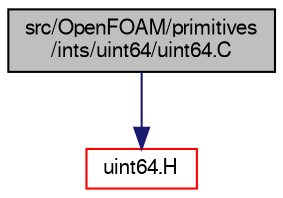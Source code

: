 digraph "src/OpenFOAM/primitives/ints/uint64/uint64.C"
{
  bgcolor="transparent";
  edge [fontname="FreeSans",fontsize="10",labelfontname="FreeSans",labelfontsize="10"];
  node [fontname="FreeSans",fontsize="10",shape=record];
  Node1 [label="src/OpenFOAM/primitives\l/ints/uint64/uint64.C",height=0.2,width=0.4,color="black", fillcolor="grey75", style="filled" fontcolor="black"];
  Node1 -> Node2 [color="midnightblue",fontsize="10",style="solid",fontname="FreeSans"];
  Node2 [label="uint64.H",height=0.2,width=0.4,color="red",URL="$a08435.html",tooltip="64bit uinteger "];
}
